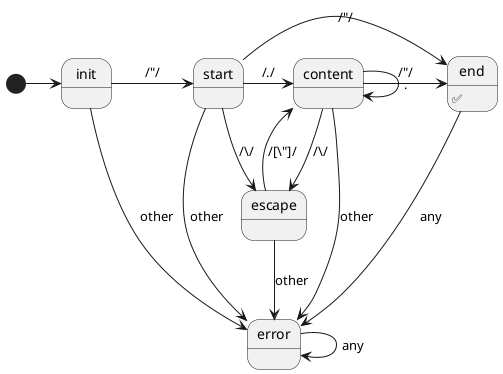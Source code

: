 @startuml

[*] -r-> init

init -r-> start : /"/
init -d-> error : other

start -d-> escape : /\\/
start -r-> content : /./
start -r-> end : /"/
start -d-> error : other

content -r-> escape : /\\/
content -r-> end : /"/
content --> content : .
content -d-> error : other

escape -u-> content : /[\\"]/
escape -d-> error : other

end --> error : any
end : ✅

error --> error : any

@enduml
